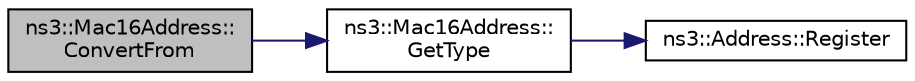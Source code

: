 digraph "ns3::Mac16Address::ConvertFrom"
{
 // LATEX_PDF_SIZE
  edge [fontname="Helvetica",fontsize="10",labelfontname="Helvetica",labelfontsize="10"];
  node [fontname="Helvetica",fontsize="10",shape=record];
  rankdir="LR";
  Node1 [label="ns3::Mac16Address::\lConvertFrom",height=0.2,width=0.4,color="black", fillcolor="grey75", style="filled", fontcolor="black",tooltip=" "];
  Node1 -> Node2 [color="midnightblue",fontsize="10",style="solid",fontname="Helvetica"];
  Node2 [label="ns3::Mac16Address::\lGetType",height=0.2,width=0.4,color="black", fillcolor="white", style="filled",URL="$classns3_1_1_mac16_address.html#a0cf82ff2c102274ac243b24f95992680",tooltip="Return the Type of address."];
  Node2 -> Node3 [color="midnightblue",fontsize="10",style="solid",fontname="Helvetica"];
  Node3 [label="ns3::Address::Register",height=0.2,width=0.4,color="black", fillcolor="white", style="filled",URL="$classns3_1_1_address.html#a75d239c79bb3c39d64a8db4f2d3d9b20",tooltip="Allocate a new type id for a new type of address."];
}
